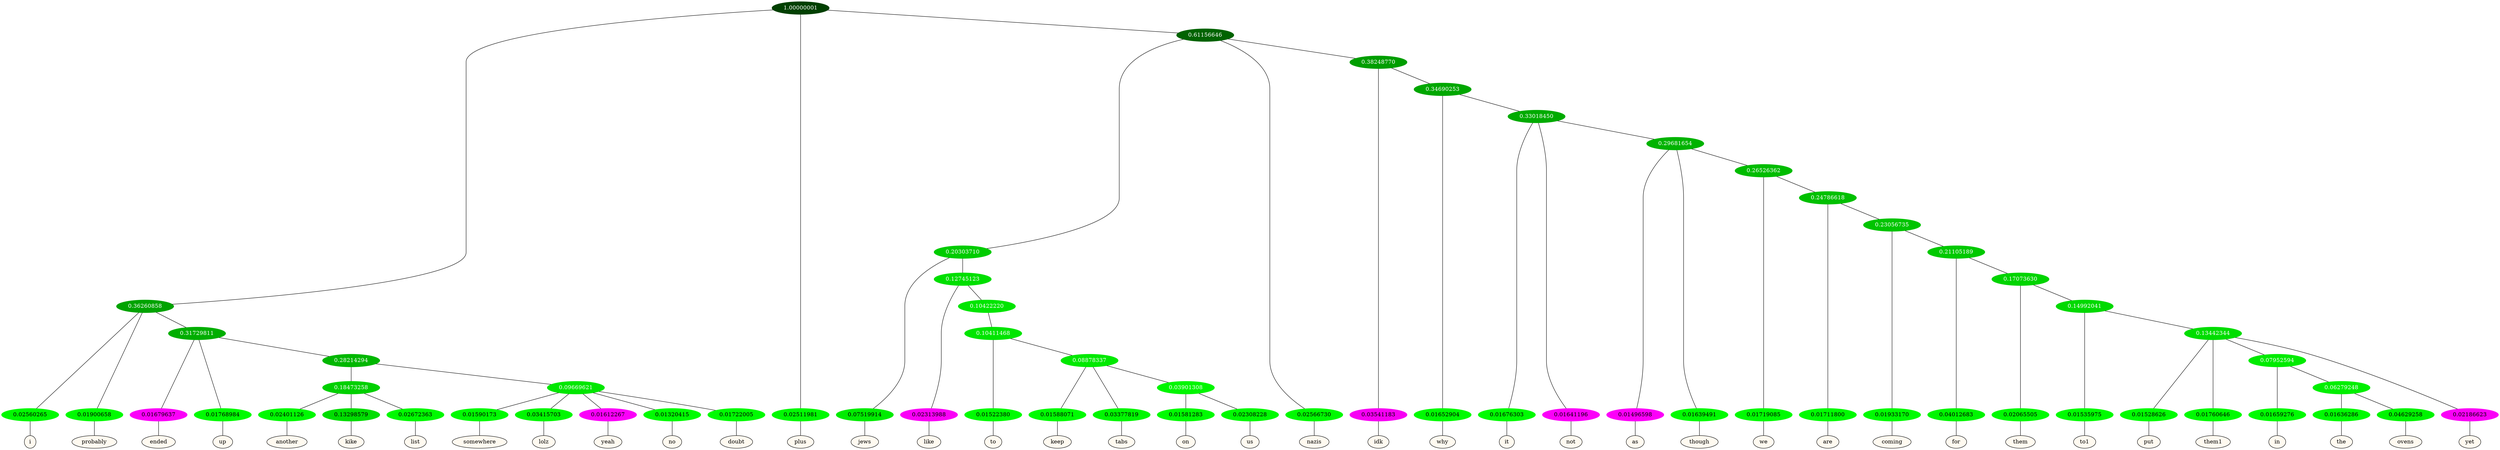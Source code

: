 graph {
	node [format=png height=0.15 nodesep=0.001 ordering=out overlap=prism overlap_scaling=0.01 ranksep=0.001 ratio=0.2 style=filled width=0.15]
	{
		rank=same
		a_w_4 [label=i color=black fillcolor=floralwhite style="filled,solid"]
		a_w_5 [label=probably color=black fillcolor=floralwhite style="filled,solid"]
		a_w_10 [label=ended color=black fillcolor=floralwhite style="filled,solid"]
		a_w_11 [label=up color=black fillcolor=floralwhite style="filled,solid"]
		a_w_23 [label=another color=black fillcolor=floralwhite style="filled,solid"]
		a_w_24 [label=kike color=black fillcolor=floralwhite style="filled,solid"]
		a_w_25 [label=list color=black fillcolor=floralwhite style="filled,solid"]
		a_w_26 [label=somewhere color=black fillcolor=floralwhite style="filled,solid"]
		a_w_27 [label=lolz color=black fillcolor=floralwhite style="filled,solid"]
		a_w_28 [label=yeah color=black fillcolor=floralwhite style="filled,solid"]
		a_w_29 [label=no color=black fillcolor=floralwhite style="filled,solid"]
		a_w_30 [label=doubt color=black fillcolor=floralwhite style="filled,solid"]
		a_w_2 [label=plus color=black fillcolor=floralwhite style="filled,solid"]
		a_w_13 [label=jews color=black fillcolor=floralwhite style="filled,solid"]
		a_w_19 [label=like color=black fillcolor=floralwhite style="filled,solid"]
		a_w_35 [label=to color=black fillcolor=floralwhite style="filled,solid"]
		a_w_40 [label=keep color=black fillcolor=floralwhite style="filled,solid"]
		a_w_41 [label=tabs color=black fillcolor=floralwhite style="filled,solid"]
		a_w_45 [label=on color=black fillcolor=floralwhite style="filled,solid"]
		a_w_46 [label=us color=black fillcolor=floralwhite style="filled,solid"]
		a_w_8 [label=nazis color=black fillcolor=floralwhite style="filled,solid"]
		a_w_15 [label=idk color=black fillcolor=floralwhite style="filled,solid"]
		a_w_21 [label=why color=black fillcolor=floralwhite style="filled,solid"]
		a_w_32 [label=it color=black fillcolor=floralwhite style="filled,solid"]
		a_w_33 [label=not color=black fillcolor=floralwhite style="filled,solid"]
		a_w_37 [label=as color=black fillcolor=floralwhite style="filled,solid"]
		a_w_38 [label=though color=black fillcolor=floralwhite style="filled,solid"]
		a_w_43 [label=we color=black fillcolor=floralwhite style="filled,solid"]
		a_w_47 [label=are color=black fillcolor=floralwhite style="filled,solid"]
		a_w_49 [label=coming color=black fillcolor=floralwhite style="filled,solid"]
		a_w_51 [label=for color=black fillcolor=floralwhite style="filled,solid"]
		a_w_53 [label=them color=black fillcolor=floralwhite style="filled,solid"]
		a_w_55 [label=to1 color=black fillcolor=floralwhite style="filled,solid"]
		a_w_57 [label=put color=black fillcolor=floralwhite style="filled,solid"]
		a_w_58 [label=them1 color=black fillcolor=floralwhite style="filled,solid"]
		a_w_61 [label=in color=black fillcolor=floralwhite style="filled,solid"]
		a_w_63 [label=the color=black fillcolor=floralwhite style="filled,solid"]
		a_w_64 [label=ovens color=black fillcolor=floralwhite style="filled,solid"]
		a_w_60 [label=yet color=black fillcolor=floralwhite style="filled,solid"]
	}
	a_n_4 -- a_w_4
	a_n_5 -- a_w_5
	a_n_10 -- a_w_10
	a_n_11 -- a_w_11
	a_n_23 -- a_w_23
	a_n_24 -- a_w_24
	a_n_25 -- a_w_25
	a_n_26 -- a_w_26
	a_n_27 -- a_w_27
	a_n_28 -- a_w_28
	a_n_29 -- a_w_29
	a_n_30 -- a_w_30
	a_n_2 -- a_w_2
	a_n_13 -- a_w_13
	a_n_19 -- a_w_19
	a_n_35 -- a_w_35
	a_n_40 -- a_w_40
	a_n_41 -- a_w_41
	a_n_45 -- a_w_45
	a_n_46 -- a_w_46
	a_n_8 -- a_w_8
	a_n_15 -- a_w_15
	a_n_21 -- a_w_21
	a_n_32 -- a_w_32
	a_n_33 -- a_w_33
	a_n_37 -- a_w_37
	a_n_38 -- a_w_38
	a_n_43 -- a_w_43
	a_n_47 -- a_w_47
	a_n_49 -- a_w_49
	a_n_51 -- a_w_51
	a_n_53 -- a_w_53
	a_n_55 -- a_w_55
	a_n_57 -- a_w_57
	a_n_58 -- a_w_58
	a_n_61 -- a_w_61
	a_n_63 -- a_w_63
	a_n_64 -- a_w_64
	a_n_60 -- a_w_60
	{
		rank=same
		a_n_4 [label=0.02560265 color="0.334 1.000 0.974" fontcolor=black]
		a_n_5 [label=0.01900658 color="0.334 1.000 0.981" fontcolor=black]
		a_n_10 [label=0.01679637 color="0.835 1.000 0.983" fontcolor=black]
		a_n_11 [label=0.01768984 color="0.334 1.000 0.982" fontcolor=black]
		a_n_23 [label=0.02401126 color="0.334 1.000 0.976" fontcolor=black]
		a_n_24 [label=0.13298579 color="0.334 1.000 0.867" fontcolor=black]
		a_n_25 [label=0.02672363 color="0.334 1.000 0.973" fontcolor=black]
		a_n_26 [label=0.01590173 color="0.334 1.000 0.984" fontcolor=black]
		a_n_27 [label=0.03415703 color="0.334 1.000 0.966" fontcolor=black]
		a_n_28 [label=0.01612267 color="0.835 1.000 0.984" fontcolor=black]
		a_n_29 [label=0.01320415 color="0.334 1.000 0.987" fontcolor=black]
		a_n_30 [label=0.01722005 color="0.334 1.000 0.983" fontcolor=black]
		a_n_2 [label=0.02511981 color="0.334 1.000 0.975" fontcolor=black]
		a_n_13 [label=0.07519914 color="0.334 1.000 0.925" fontcolor=black]
		a_n_19 [label=0.02313988 color="0.835 1.000 0.977" fontcolor=black]
		a_n_35 [label=0.01522380 color="0.334 1.000 0.985" fontcolor=black]
		a_n_40 [label=0.01588071 color="0.334 1.000 0.984" fontcolor=black]
		a_n_41 [label=0.03377819 color="0.334 1.000 0.966" fontcolor=black]
		a_n_45 [label=0.01581283 color="0.334 1.000 0.984" fontcolor=black]
		a_n_46 [label=0.02308228 color="0.334 1.000 0.977" fontcolor=black]
		a_n_8 [label=0.02566730 color="0.334 1.000 0.974" fontcolor=black]
		a_n_15 [label=0.03541183 color="0.835 1.000 0.965" fontcolor=black]
		a_n_21 [label=0.01652904 color="0.334 1.000 0.983" fontcolor=black]
		a_n_32 [label=0.01676303 color="0.334 1.000 0.983" fontcolor=black]
		a_n_33 [label=0.01641196 color="0.835 1.000 0.984" fontcolor=black]
		a_n_37 [label=0.01496598 color="0.835 1.000 0.985" fontcolor=black]
		a_n_38 [label=0.01639491 color="0.334 1.000 0.984" fontcolor=black]
		a_n_43 [label=0.01719085 color="0.334 1.000 0.983" fontcolor=black]
		a_n_47 [label=0.01711800 color="0.334 1.000 0.983" fontcolor=black]
		a_n_49 [label=0.01933170 color="0.334 1.000 0.981" fontcolor=black]
		a_n_51 [label=0.04012683 color="0.334 1.000 0.960" fontcolor=black]
		a_n_53 [label=0.02065505 color="0.334 1.000 0.979" fontcolor=black]
		a_n_55 [label=0.01535975 color="0.334 1.000 0.985" fontcolor=black]
		a_n_57 [label=0.01528626 color="0.334 1.000 0.985" fontcolor=black]
		a_n_58 [label=0.01760646 color="0.334 1.000 0.982" fontcolor=black]
		a_n_61 [label=0.01659276 color="0.334 1.000 0.983" fontcolor=black]
		a_n_63 [label=0.01636286 color="0.334 1.000 0.984" fontcolor=black]
		a_n_64 [label=0.04629258 color="0.334 1.000 0.954" fontcolor=black]
		a_n_60 [label=0.02186623 color="0.835 1.000 0.978" fontcolor=black]
	}
	a_n_0 [label=1.00000001 color="0.334 1.000 0.250" fontcolor=grey99]
	a_n_1 [label=0.36260858 color="0.334 1.000 0.637" fontcolor=grey99]
	a_n_0 -- a_n_1
	a_n_0 -- a_n_2
	a_n_3 [label=0.61156646 color="0.334 1.000 0.388" fontcolor=grey99]
	a_n_0 -- a_n_3
	a_n_1 -- a_n_4
	a_n_1 -- a_n_5
	a_n_6 [label=0.31729811 color="0.334 1.000 0.683" fontcolor=grey99]
	a_n_1 -- a_n_6
	a_n_7 [label=0.20303710 color="0.334 1.000 0.797" fontcolor=grey99]
	a_n_3 -- a_n_7
	a_n_3 -- a_n_8
	a_n_9 [label=0.38248770 color="0.334 1.000 0.618" fontcolor=grey99]
	a_n_3 -- a_n_9
	a_n_6 -- a_n_10
	a_n_6 -- a_n_11
	a_n_12 [label=0.28214294 color="0.334 1.000 0.718" fontcolor=grey99]
	a_n_6 -- a_n_12
	a_n_7 -- a_n_13
	a_n_14 [label=0.12745123 color="0.334 1.000 0.873" fontcolor=grey99]
	a_n_7 -- a_n_14
	a_n_9 -- a_n_15
	a_n_16 [label=0.34690253 color="0.334 1.000 0.653" fontcolor=grey99]
	a_n_9 -- a_n_16
	a_n_17 [label=0.18473258 color="0.334 1.000 0.815" fontcolor=grey99]
	a_n_12 -- a_n_17
	a_n_18 [label=0.09669621 color="0.334 1.000 0.903" fontcolor=grey99]
	a_n_12 -- a_n_18
	a_n_14 -- a_n_19
	a_n_20 [label=0.10422220 color="0.334 1.000 0.896" fontcolor=grey99]
	a_n_14 -- a_n_20
	a_n_16 -- a_n_21
	a_n_22 [label=0.33018450 color="0.334 1.000 0.670" fontcolor=grey99]
	a_n_16 -- a_n_22
	a_n_17 -- a_n_23
	a_n_17 -- a_n_24
	a_n_17 -- a_n_25
	a_n_18 -- a_n_26
	a_n_18 -- a_n_27
	a_n_18 -- a_n_28
	a_n_18 -- a_n_29
	a_n_18 -- a_n_30
	a_n_31 [label=0.10411468 color="0.334 1.000 0.896" fontcolor=grey99]
	a_n_20 -- a_n_31
	a_n_22 -- a_n_32
	a_n_22 -- a_n_33
	a_n_34 [label=0.29681654 color="0.334 1.000 0.703" fontcolor=grey99]
	a_n_22 -- a_n_34
	a_n_31 -- a_n_35
	a_n_36 [label=0.08878337 color="0.334 1.000 0.911" fontcolor=grey99]
	a_n_31 -- a_n_36
	a_n_34 -- a_n_37
	a_n_34 -- a_n_38
	a_n_39 [label=0.26526362 color="0.334 1.000 0.735" fontcolor=grey99]
	a_n_34 -- a_n_39
	a_n_36 -- a_n_40
	a_n_36 -- a_n_41
	a_n_42 [label=0.03901308 color="0.334 1.000 0.961" fontcolor=grey99]
	a_n_36 -- a_n_42
	a_n_39 -- a_n_43
	a_n_44 [label=0.24786618 color="0.334 1.000 0.752" fontcolor=grey99]
	a_n_39 -- a_n_44
	a_n_42 -- a_n_45
	a_n_42 -- a_n_46
	a_n_44 -- a_n_47
	a_n_48 [label=0.23056735 color="0.334 1.000 0.769" fontcolor=grey99]
	a_n_44 -- a_n_48
	a_n_48 -- a_n_49
	a_n_50 [label=0.21105189 color="0.334 1.000 0.789" fontcolor=grey99]
	a_n_48 -- a_n_50
	a_n_50 -- a_n_51
	a_n_52 [label=0.17073630 color="0.334 1.000 0.829" fontcolor=grey99]
	a_n_50 -- a_n_52
	a_n_52 -- a_n_53
	a_n_54 [label=0.14992041 color="0.334 1.000 0.850" fontcolor=grey99]
	a_n_52 -- a_n_54
	a_n_54 -- a_n_55
	a_n_56 [label=0.13442344 color="0.334 1.000 0.866" fontcolor=grey99]
	a_n_54 -- a_n_56
	a_n_56 -- a_n_57
	a_n_56 -- a_n_58
	a_n_59 [label=0.07952594 color="0.334 1.000 0.920" fontcolor=grey99]
	a_n_56 -- a_n_59
	a_n_56 -- a_n_60
	a_n_59 -- a_n_61
	a_n_62 [label=0.06279248 color="0.334 1.000 0.937" fontcolor=grey99]
	a_n_59 -- a_n_62
	a_n_62 -- a_n_63
	a_n_62 -- a_n_64
}

